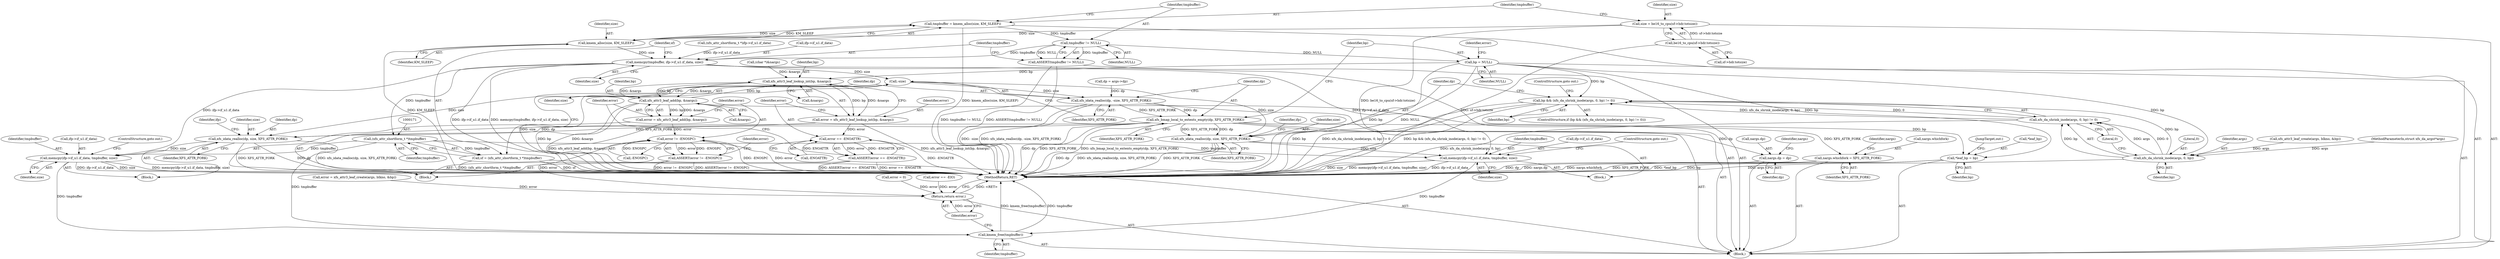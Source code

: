 digraph "0_linux_bb3d48dcf86a97dc25fe9fc2c11938e19cb4399a@pointer" {
"1000151" [label="(Call,tmpbuffer = kmem_alloc(size, KM_SLEEP))"];
"1000153" [label="(Call,kmem_alloc(size, KM_SLEEP))"];
"1000143" [label="(Call,size = be16_to_cpu(sf->hdr.totsize))"];
"1000145" [label="(Call,be16_to_cpu(sf->hdr.totsize))"];
"1000157" [label="(Call,tmpbuffer != NULL)"];
"1000156" [label="(Call,ASSERT(tmpbuffer != NULL))"];
"1000160" [label="(Call,memcpy(tmpbuffer, ifp->if_u1.if_data, size))"];
"1000170" [label="(Call,(xfs_attr_shortform_t *)tmpbuffer)"];
"1000168" [label="(Call,sf = (xfs_attr_shortform_t *)tmpbuffer)"];
"1000203" [label="(Call,memcpy(ifp->if_u1.if_data, tmpbuffer, size))"];
"1000418" [label="(Call,kmem_free(tmpbuffer))"];
"1000240" [label="(Call,memcpy(ifp->if_u1.if_data, tmpbuffer, size))"];
"1000175" [label="(Call,-size)"];
"1000173" [label="(Call,xfs_idata_realloc(dp, -size, XFS_ATTR_FORK))"];
"1000178" [label="(Call,xfs_bmap_local_to_extents_empty(dp, XFS_ATTR_FORK))"];
"1000199" [label="(Call,xfs_idata_realloc(dp, size, XFS_ATTR_FORK))"];
"1000236" [label="(Call,xfs_idata_realloc(dp, size, XFS_ATTR_FORK))"];
"1000257" [label="(Call,nargs.dp = dp)"];
"1000290" [label="(Call,nargs.whichfork = XFS_ATTR_FORK)"];
"1000181" [label="(Call,bp = NULL)"];
"1000227" [label="(Call,bp && (xfs_da_shrink_inode(args, 0, bp) != 0))"];
"1000230" [label="(Call,xfs_da_shrink_inode(args, 0, bp))"];
"1000229" [label="(Call,xfs_da_shrink_inode(args, 0, bp) != 0)"];
"1000383" [label="(Call,xfs_attr3_leaf_lookup_int(bp, &nargs))"];
"1000381" [label="(Call,error = xfs_attr3_leaf_lookup_int(bp, &nargs))"];
"1000388" [label="(Call,error == -ENOATTR)"];
"1000387" [label="(Call,ASSERT(error == -ENOATTR))"];
"1000394" [label="(Call,xfs_attr3_leaf_add(bp, &nargs))"];
"1000392" [label="(Call,error = xfs_attr3_leaf_add(bp, &nargs))"];
"1000399" [label="(Call,error != -ENOSPC)"];
"1000398" [label="(Call,ASSERT(error != -ENOSPC))"];
"1000420" [label="(Return,return error;)"];
"1000413" [label="(Call,*leaf_bp = bp)"];
"1000156" [label="(Call,ASSERT(tmpbuffer != NULL))"];
"1000422" [label="(MethodReturn,RET)"];
"1000393" [label="(Identifier,error)"];
"1000161" [label="(Identifier,tmpbuffer)"];
"1000384" [label="(Identifier,bp)"];
"1000392" [label="(Call,error = xfs_attr3_leaf_add(bp, &nargs))"];
"1000257" [label="(Call,nargs.dp = dp)"];
"1000250" [label="(Call,(char *)&nargs)"];
"1000176" [label="(Identifier,size)"];
"1000199" [label="(Call,xfs_idata_realloc(dp, size, XFS_ATTR_FORK))"];
"1000232" [label="(Literal,0)"];
"1000179" [label="(Identifier,dp)"];
"1000394" [label="(Call,xfs_attr3_leaf_add(bp, &nargs))"];
"1000297" [label="(Identifier,nargs)"];
"1000192" [label="(Block,)"];
"1000229" [label="(Call,xfs_da_shrink_inode(args, 0, bp) != 0)"];
"1000291" [label="(Call,nargs.whichfork)"];
"1000143" [label="(Call,size = be16_to_cpu(sf->hdr.totsize))"];
"1000154" [label="(Identifier,size)"];
"1000390" [label="(Call,-ENOATTR)"];
"1000396" [label="(Call,&nargs)"];
"1000239" [label="(Identifier,XFS_ATTR_FORK)"];
"1000230" [label="(Call,xfs_da_shrink_inode(args, 0, bp))"];
"1000398" [label="(Call,ASSERT(error != -ENOSPC))"];
"1000419" [label="(Identifier,tmpbuffer)"];
"1000410" [label="(Call,error = 0)"];
"1000172" [label="(Identifier,tmpbuffer)"];
"1000183" [label="(Identifier,NULL)"];
"1000228" [label="(Identifier,bp)"];
"1000185" [label="(Identifier,error)"];
"1000382" [label="(Identifier,error)"];
"1000261" [label="(Identifier,dp)"];
"1000243" [label="(Identifier,ifp)"];
"1000294" [label="(Identifier,XFS_ATTR_FORK)"];
"1000177" [label="(Identifier,XFS_ATTR_FORK)"];
"1000328" [label="(Block,)"];
"1000203" [label="(Call,memcpy(ifp->if_u1.if_data, tmpbuffer, size))"];
"1000211" [label="(ControlStructure,goto out;)"];
"1000170" [label="(Call,(xfs_attr_shortform_t *)tmpbuffer)"];
"1000236" [label="(Call,xfs_idata_realloc(dp, size, XFS_ATTR_FORK))"];
"1000418" [label="(Call,kmem_free(tmpbuffer))"];
"1000167" [label="(Identifier,size)"];
"1000290" [label="(Call,nargs.whichfork = XFS_ATTR_FORK)"];
"1000174" [label="(Identifier,dp)"];
"1000417" [label="(JumpTarget,out:)"];
"1000381" [label="(Call,error = xfs_attr3_leaf_lookup_int(bp, &nargs))"];
"1000385" [label="(Call,&nargs)"];
"1000182" [label="(Identifier,bp)"];
"1000233" [label="(Identifier,bp)"];
"1000399" [label="(Call,error != -ENOSPC)"];
"1000151" [label="(Call,tmpbuffer = kmem_alloc(size, KM_SLEEP))"];
"1000235" [label="(ControlStructure,goto out;)"];
"1000237" [label="(Identifier,dp)"];
"1000421" [label="(Identifier,error)"];
"1000231" [label="(Identifier,args)"];
"1000387" [label="(Call,ASSERT(error == -ENOATTR))"];
"1000160" [label="(Call,memcpy(tmpbuffer, ifp->if_u1.if_data, size))"];
"1000240" [label="(Call,memcpy(ifp->if_u1.if_data, tmpbuffer, size))"];
"1000157" [label="(Call,tmpbuffer != NULL)"];
"1000401" [label="(Call,-ENOSPC)"];
"1000158" [label="(Identifier,tmpbuffer)"];
"1000225" [label="(Block,)"];
"1000201" [label="(Identifier,size)"];
"1000413" [label="(Call,*leaf_bp = bp)"];
"1000395" [label="(Identifier,bp)"];
"1000169" [label="(Identifier,sf)"];
"1000247" [label="(Identifier,size)"];
"1000136" [label="(Call,(xfs_attr_shortform_t *)ifp->if_u1.if_data)"];
"1000209" [label="(Identifier,tmpbuffer)"];
"1000168" [label="(Call,sf = (xfs_attr_shortform_t *)tmpbuffer)"];
"1000181" [label="(Call,bp = NULL)"];
"1000200" [label="(Identifier,dp)"];
"1000264" [label="(Identifier,nargs)"];
"1000159" [label="(Identifier,NULL)"];
"1000206" [label="(Identifier,ifp)"];
"1000110" [label="(Block,)"];
"1000153" [label="(Call,kmem_alloc(size, KM_SLEEP))"];
"1000218" [label="(Call,xfs_attr3_leaf_create(args, blkno, &bp))"];
"1000180" [label="(Identifier,XFS_ATTR_FORK)"];
"1000144" [label="(Identifier,size)"];
"1000234" [label="(Literal,0)"];
"1000124" [label="(Call,dp = args->dp)"];
"1000202" [label="(Identifier,XFS_ATTR_FORK)"];
"1000248" [label="(ControlStructure,goto out;)"];
"1000388" [label="(Call,error == -ENOATTR)"];
"1000246" [label="(Identifier,tmpbuffer)"];
"1000146" [label="(Call,sf->hdr.totsize)"];
"1000175" [label="(Call,-size)"];
"1000162" [label="(Call,ifp->if_u1.if_data)"];
"1000155" [label="(Identifier,KM_SLEEP)"];
"1000194" [label="(Call,error == -EIO)"];
"1000108" [label="(MethodParameterIn,struct xfs_da_args\t*args)"];
"1000416" [label="(Identifier,bp)"];
"1000204" [label="(Call,ifp->if_u1.if_data)"];
"1000216" [label="(Call,error = xfs_attr3_leaf_create(args, blkno, &bp))"];
"1000383" [label="(Call,xfs_attr3_leaf_lookup_int(bp, &nargs))"];
"1000210" [label="(Identifier,size)"];
"1000258" [label="(Call,nargs.dp)"];
"1000389" [label="(Identifier,error)"];
"1000178" [label="(Call,xfs_bmap_local_to_extents_empty(dp, XFS_ATTR_FORK))"];
"1000404" [label="(Identifier,error)"];
"1000173" [label="(Call,xfs_idata_realloc(dp, -size, XFS_ATTR_FORK))"];
"1000241" [label="(Call,ifp->if_u1.if_data)"];
"1000238" [label="(Identifier,size)"];
"1000227" [label="(Call,bp && (xfs_da_shrink_inode(args, 0, bp) != 0))"];
"1000400" [label="(Identifier,error)"];
"1000145" [label="(Call,be16_to_cpu(sf->hdr.totsize))"];
"1000414" [label="(Call,*leaf_bp)"];
"1000152" [label="(Identifier,tmpbuffer)"];
"1000226" [label="(ControlStructure,if (bp && (xfs_da_shrink_inode(args, 0, bp) != 0)))"];
"1000420" [label="(Return,return error;)"];
"1000151" -> "1000110"  [label="AST: "];
"1000151" -> "1000153"  [label="CFG: "];
"1000152" -> "1000151"  [label="AST: "];
"1000153" -> "1000151"  [label="AST: "];
"1000158" -> "1000151"  [label="CFG: "];
"1000151" -> "1000422"  [label="DDG: kmem_alloc(size, KM_SLEEP)"];
"1000153" -> "1000151"  [label="DDG: size"];
"1000153" -> "1000151"  [label="DDG: KM_SLEEP"];
"1000151" -> "1000157"  [label="DDG: tmpbuffer"];
"1000153" -> "1000155"  [label="CFG: "];
"1000154" -> "1000153"  [label="AST: "];
"1000155" -> "1000153"  [label="AST: "];
"1000153" -> "1000422"  [label="DDG: KM_SLEEP"];
"1000143" -> "1000153"  [label="DDG: size"];
"1000153" -> "1000160"  [label="DDG: size"];
"1000143" -> "1000110"  [label="AST: "];
"1000143" -> "1000145"  [label="CFG: "];
"1000144" -> "1000143"  [label="AST: "];
"1000145" -> "1000143"  [label="AST: "];
"1000152" -> "1000143"  [label="CFG: "];
"1000143" -> "1000422"  [label="DDG: be16_to_cpu(sf->hdr.totsize)"];
"1000145" -> "1000143"  [label="DDG: sf->hdr.totsize"];
"1000145" -> "1000146"  [label="CFG: "];
"1000146" -> "1000145"  [label="AST: "];
"1000145" -> "1000422"  [label="DDG: sf->hdr.totsize"];
"1000157" -> "1000156"  [label="AST: "];
"1000157" -> "1000159"  [label="CFG: "];
"1000158" -> "1000157"  [label="AST: "];
"1000159" -> "1000157"  [label="AST: "];
"1000156" -> "1000157"  [label="CFG: "];
"1000157" -> "1000156"  [label="DDG: tmpbuffer"];
"1000157" -> "1000156"  [label="DDG: NULL"];
"1000157" -> "1000160"  [label="DDG: tmpbuffer"];
"1000157" -> "1000181"  [label="DDG: NULL"];
"1000156" -> "1000110"  [label="AST: "];
"1000161" -> "1000156"  [label="CFG: "];
"1000156" -> "1000422"  [label="DDG: tmpbuffer != NULL"];
"1000156" -> "1000422"  [label="DDG: ASSERT(tmpbuffer != NULL)"];
"1000160" -> "1000110"  [label="AST: "];
"1000160" -> "1000167"  [label="CFG: "];
"1000161" -> "1000160"  [label="AST: "];
"1000162" -> "1000160"  [label="AST: "];
"1000167" -> "1000160"  [label="AST: "];
"1000169" -> "1000160"  [label="CFG: "];
"1000160" -> "1000422"  [label="DDG: memcpy(tmpbuffer, ifp->if_u1.if_data, size)"];
"1000160" -> "1000422"  [label="DDG: ifp->if_u1.if_data"];
"1000136" -> "1000160"  [label="DDG: ifp->if_u1.if_data"];
"1000160" -> "1000170"  [label="DDG: tmpbuffer"];
"1000160" -> "1000175"  [label="DDG: size"];
"1000160" -> "1000203"  [label="DDG: ifp->if_u1.if_data"];
"1000160" -> "1000240"  [label="DDG: ifp->if_u1.if_data"];
"1000170" -> "1000168"  [label="AST: "];
"1000170" -> "1000172"  [label="CFG: "];
"1000171" -> "1000170"  [label="AST: "];
"1000172" -> "1000170"  [label="AST: "];
"1000168" -> "1000170"  [label="CFG: "];
"1000170" -> "1000168"  [label="DDG: tmpbuffer"];
"1000170" -> "1000203"  [label="DDG: tmpbuffer"];
"1000170" -> "1000240"  [label="DDG: tmpbuffer"];
"1000170" -> "1000418"  [label="DDG: tmpbuffer"];
"1000168" -> "1000110"  [label="AST: "];
"1000169" -> "1000168"  [label="AST: "];
"1000174" -> "1000168"  [label="CFG: "];
"1000168" -> "1000422"  [label="DDG: sf"];
"1000168" -> "1000422"  [label="DDG: (xfs_attr_shortform_t *)tmpbuffer"];
"1000203" -> "1000192"  [label="AST: "];
"1000203" -> "1000210"  [label="CFG: "];
"1000204" -> "1000203"  [label="AST: "];
"1000209" -> "1000203"  [label="AST: "];
"1000210" -> "1000203"  [label="AST: "];
"1000211" -> "1000203"  [label="CFG: "];
"1000203" -> "1000422"  [label="DDG: size"];
"1000203" -> "1000422"  [label="DDG: memcpy(ifp->if_u1.if_data, tmpbuffer, size)"];
"1000203" -> "1000422"  [label="DDG: ifp->if_u1.if_data"];
"1000199" -> "1000203"  [label="DDG: size"];
"1000203" -> "1000418"  [label="DDG: tmpbuffer"];
"1000418" -> "1000110"  [label="AST: "];
"1000418" -> "1000419"  [label="CFG: "];
"1000419" -> "1000418"  [label="AST: "];
"1000421" -> "1000418"  [label="CFG: "];
"1000418" -> "1000422"  [label="DDG: kmem_free(tmpbuffer)"];
"1000418" -> "1000422"  [label="DDG: tmpbuffer"];
"1000240" -> "1000418"  [label="DDG: tmpbuffer"];
"1000240" -> "1000225"  [label="AST: "];
"1000240" -> "1000247"  [label="CFG: "];
"1000241" -> "1000240"  [label="AST: "];
"1000246" -> "1000240"  [label="AST: "];
"1000247" -> "1000240"  [label="AST: "];
"1000248" -> "1000240"  [label="CFG: "];
"1000240" -> "1000422"  [label="DDG: memcpy(ifp->if_u1.if_data, tmpbuffer, size)"];
"1000240" -> "1000422"  [label="DDG: ifp->if_u1.if_data"];
"1000240" -> "1000422"  [label="DDG: size"];
"1000236" -> "1000240"  [label="DDG: size"];
"1000175" -> "1000173"  [label="AST: "];
"1000175" -> "1000176"  [label="CFG: "];
"1000176" -> "1000175"  [label="AST: "];
"1000177" -> "1000175"  [label="CFG: "];
"1000175" -> "1000422"  [label="DDG: size"];
"1000175" -> "1000173"  [label="DDG: size"];
"1000175" -> "1000199"  [label="DDG: size"];
"1000175" -> "1000236"  [label="DDG: size"];
"1000173" -> "1000110"  [label="AST: "];
"1000173" -> "1000177"  [label="CFG: "];
"1000174" -> "1000173"  [label="AST: "];
"1000177" -> "1000173"  [label="AST: "];
"1000179" -> "1000173"  [label="CFG: "];
"1000173" -> "1000422"  [label="DDG: xfs_idata_realloc(dp, -size, XFS_ATTR_FORK)"];
"1000173" -> "1000422"  [label="DDG: -size"];
"1000124" -> "1000173"  [label="DDG: dp"];
"1000173" -> "1000178"  [label="DDG: dp"];
"1000173" -> "1000178"  [label="DDG: XFS_ATTR_FORK"];
"1000178" -> "1000110"  [label="AST: "];
"1000178" -> "1000180"  [label="CFG: "];
"1000179" -> "1000178"  [label="AST: "];
"1000180" -> "1000178"  [label="AST: "];
"1000182" -> "1000178"  [label="CFG: "];
"1000178" -> "1000422"  [label="DDG: xfs_bmap_local_to_extents_empty(dp, XFS_ATTR_FORK)"];
"1000178" -> "1000422"  [label="DDG: dp"];
"1000178" -> "1000422"  [label="DDG: XFS_ATTR_FORK"];
"1000178" -> "1000199"  [label="DDG: dp"];
"1000178" -> "1000199"  [label="DDG: XFS_ATTR_FORK"];
"1000178" -> "1000236"  [label="DDG: dp"];
"1000178" -> "1000236"  [label="DDG: XFS_ATTR_FORK"];
"1000178" -> "1000257"  [label="DDG: dp"];
"1000178" -> "1000290"  [label="DDG: XFS_ATTR_FORK"];
"1000199" -> "1000192"  [label="AST: "];
"1000199" -> "1000202"  [label="CFG: "];
"1000200" -> "1000199"  [label="AST: "];
"1000201" -> "1000199"  [label="AST: "];
"1000202" -> "1000199"  [label="AST: "];
"1000206" -> "1000199"  [label="CFG: "];
"1000199" -> "1000422"  [label="DDG: dp"];
"1000199" -> "1000422"  [label="DDG: xfs_idata_realloc(dp, size, XFS_ATTR_FORK)"];
"1000199" -> "1000422"  [label="DDG: XFS_ATTR_FORK"];
"1000236" -> "1000225"  [label="AST: "];
"1000236" -> "1000239"  [label="CFG: "];
"1000237" -> "1000236"  [label="AST: "];
"1000238" -> "1000236"  [label="AST: "];
"1000239" -> "1000236"  [label="AST: "];
"1000243" -> "1000236"  [label="CFG: "];
"1000236" -> "1000422"  [label="DDG: dp"];
"1000236" -> "1000422"  [label="DDG: xfs_idata_realloc(dp, size, XFS_ATTR_FORK)"];
"1000236" -> "1000422"  [label="DDG: XFS_ATTR_FORK"];
"1000257" -> "1000110"  [label="AST: "];
"1000257" -> "1000261"  [label="CFG: "];
"1000258" -> "1000257"  [label="AST: "];
"1000261" -> "1000257"  [label="AST: "];
"1000264" -> "1000257"  [label="CFG: "];
"1000257" -> "1000422"  [label="DDG: nargs.dp"];
"1000257" -> "1000422"  [label="DDG: dp"];
"1000290" -> "1000110"  [label="AST: "];
"1000290" -> "1000294"  [label="CFG: "];
"1000291" -> "1000290"  [label="AST: "];
"1000294" -> "1000290"  [label="AST: "];
"1000297" -> "1000290"  [label="CFG: "];
"1000290" -> "1000422"  [label="DDG: nargs.whichfork"];
"1000290" -> "1000422"  [label="DDG: XFS_ATTR_FORK"];
"1000181" -> "1000110"  [label="AST: "];
"1000181" -> "1000183"  [label="CFG: "];
"1000182" -> "1000181"  [label="AST: "];
"1000183" -> "1000181"  [label="AST: "];
"1000185" -> "1000181"  [label="CFG: "];
"1000181" -> "1000422"  [label="DDG: bp"];
"1000181" -> "1000422"  [label="DDG: NULL"];
"1000181" -> "1000227"  [label="DDG: bp"];
"1000181" -> "1000230"  [label="DDG: bp"];
"1000181" -> "1000383"  [label="DDG: bp"];
"1000181" -> "1000413"  [label="DDG: bp"];
"1000227" -> "1000226"  [label="AST: "];
"1000227" -> "1000228"  [label="CFG: "];
"1000227" -> "1000229"  [label="CFG: "];
"1000228" -> "1000227"  [label="AST: "];
"1000229" -> "1000227"  [label="AST: "];
"1000235" -> "1000227"  [label="CFG: "];
"1000237" -> "1000227"  [label="CFG: "];
"1000227" -> "1000422"  [label="DDG: bp && (xfs_da_shrink_inode(args, 0, bp) != 0)"];
"1000227" -> "1000422"  [label="DDG: bp"];
"1000227" -> "1000422"  [label="DDG: xfs_da_shrink_inode(args, 0, bp) != 0"];
"1000230" -> "1000227"  [label="DDG: bp"];
"1000229" -> "1000227"  [label="DDG: xfs_da_shrink_inode(args, 0, bp)"];
"1000229" -> "1000227"  [label="DDG: 0"];
"1000230" -> "1000229"  [label="AST: "];
"1000230" -> "1000233"  [label="CFG: "];
"1000231" -> "1000230"  [label="AST: "];
"1000232" -> "1000230"  [label="AST: "];
"1000233" -> "1000230"  [label="AST: "];
"1000234" -> "1000230"  [label="CFG: "];
"1000230" -> "1000422"  [label="DDG: args"];
"1000230" -> "1000229"  [label="DDG: args"];
"1000230" -> "1000229"  [label="DDG: 0"];
"1000230" -> "1000229"  [label="DDG: bp"];
"1000218" -> "1000230"  [label="DDG: args"];
"1000108" -> "1000230"  [label="DDG: args"];
"1000229" -> "1000234"  [label="CFG: "];
"1000234" -> "1000229"  [label="AST: "];
"1000229" -> "1000422"  [label="DDG: xfs_da_shrink_inode(args, 0, bp)"];
"1000383" -> "1000381"  [label="AST: "];
"1000383" -> "1000385"  [label="CFG: "];
"1000384" -> "1000383"  [label="AST: "];
"1000385" -> "1000383"  [label="AST: "];
"1000381" -> "1000383"  [label="CFG: "];
"1000383" -> "1000381"  [label="DDG: bp"];
"1000383" -> "1000381"  [label="DDG: &nargs"];
"1000394" -> "1000383"  [label="DDG: bp"];
"1000394" -> "1000383"  [label="DDG: &nargs"];
"1000250" -> "1000383"  [label="DDG: &nargs"];
"1000383" -> "1000394"  [label="DDG: bp"];
"1000383" -> "1000394"  [label="DDG: &nargs"];
"1000381" -> "1000328"  [label="AST: "];
"1000382" -> "1000381"  [label="AST: "];
"1000389" -> "1000381"  [label="CFG: "];
"1000381" -> "1000422"  [label="DDG: xfs_attr3_leaf_lookup_int(bp, &nargs)"];
"1000381" -> "1000388"  [label="DDG: error"];
"1000388" -> "1000387"  [label="AST: "];
"1000388" -> "1000390"  [label="CFG: "];
"1000389" -> "1000388"  [label="AST: "];
"1000390" -> "1000388"  [label="AST: "];
"1000387" -> "1000388"  [label="CFG: "];
"1000388" -> "1000422"  [label="DDG: -ENOATTR"];
"1000388" -> "1000387"  [label="DDG: error"];
"1000388" -> "1000387"  [label="DDG: -ENOATTR"];
"1000390" -> "1000388"  [label="DDG: ENOATTR"];
"1000387" -> "1000328"  [label="AST: "];
"1000393" -> "1000387"  [label="CFG: "];
"1000387" -> "1000422"  [label="DDG: error == -ENOATTR"];
"1000387" -> "1000422"  [label="DDG: ASSERT(error == -ENOATTR)"];
"1000394" -> "1000392"  [label="AST: "];
"1000394" -> "1000396"  [label="CFG: "];
"1000395" -> "1000394"  [label="AST: "];
"1000396" -> "1000394"  [label="AST: "];
"1000392" -> "1000394"  [label="CFG: "];
"1000394" -> "1000422"  [label="DDG: &nargs"];
"1000394" -> "1000422"  [label="DDG: bp"];
"1000394" -> "1000392"  [label="DDG: bp"];
"1000394" -> "1000392"  [label="DDG: &nargs"];
"1000394" -> "1000413"  [label="DDG: bp"];
"1000392" -> "1000328"  [label="AST: "];
"1000393" -> "1000392"  [label="AST: "];
"1000400" -> "1000392"  [label="CFG: "];
"1000392" -> "1000422"  [label="DDG: xfs_attr3_leaf_add(bp, &nargs)"];
"1000392" -> "1000399"  [label="DDG: error"];
"1000399" -> "1000398"  [label="AST: "];
"1000399" -> "1000401"  [label="CFG: "];
"1000400" -> "1000399"  [label="AST: "];
"1000401" -> "1000399"  [label="AST: "];
"1000398" -> "1000399"  [label="CFG: "];
"1000399" -> "1000422"  [label="DDG: -ENOSPC"];
"1000399" -> "1000422"  [label="DDG: error"];
"1000399" -> "1000398"  [label="DDG: error"];
"1000399" -> "1000398"  [label="DDG: -ENOSPC"];
"1000401" -> "1000399"  [label="DDG: ENOSPC"];
"1000399" -> "1000420"  [label="DDG: error"];
"1000398" -> "1000328"  [label="AST: "];
"1000404" -> "1000398"  [label="CFG: "];
"1000398" -> "1000422"  [label="DDG: ASSERT(error != -ENOSPC)"];
"1000398" -> "1000422"  [label="DDG: error != -ENOSPC"];
"1000420" -> "1000110"  [label="AST: "];
"1000420" -> "1000421"  [label="CFG: "];
"1000421" -> "1000420"  [label="AST: "];
"1000422" -> "1000420"  [label="CFG: "];
"1000420" -> "1000422"  [label="DDG: <RET>"];
"1000421" -> "1000420"  [label="DDG: error"];
"1000410" -> "1000420"  [label="DDG: error"];
"1000216" -> "1000420"  [label="DDG: error"];
"1000194" -> "1000420"  [label="DDG: error"];
"1000413" -> "1000110"  [label="AST: "];
"1000413" -> "1000416"  [label="CFG: "];
"1000414" -> "1000413"  [label="AST: "];
"1000416" -> "1000413"  [label="AST: "];
"1000417" -> "1000413"  [label="CFG: "];
"1000413" -> "1000422"  [label="DDG: *leaf_bp"];
"1000413" -> "1000422"  [label="DDG: bp"];
}
